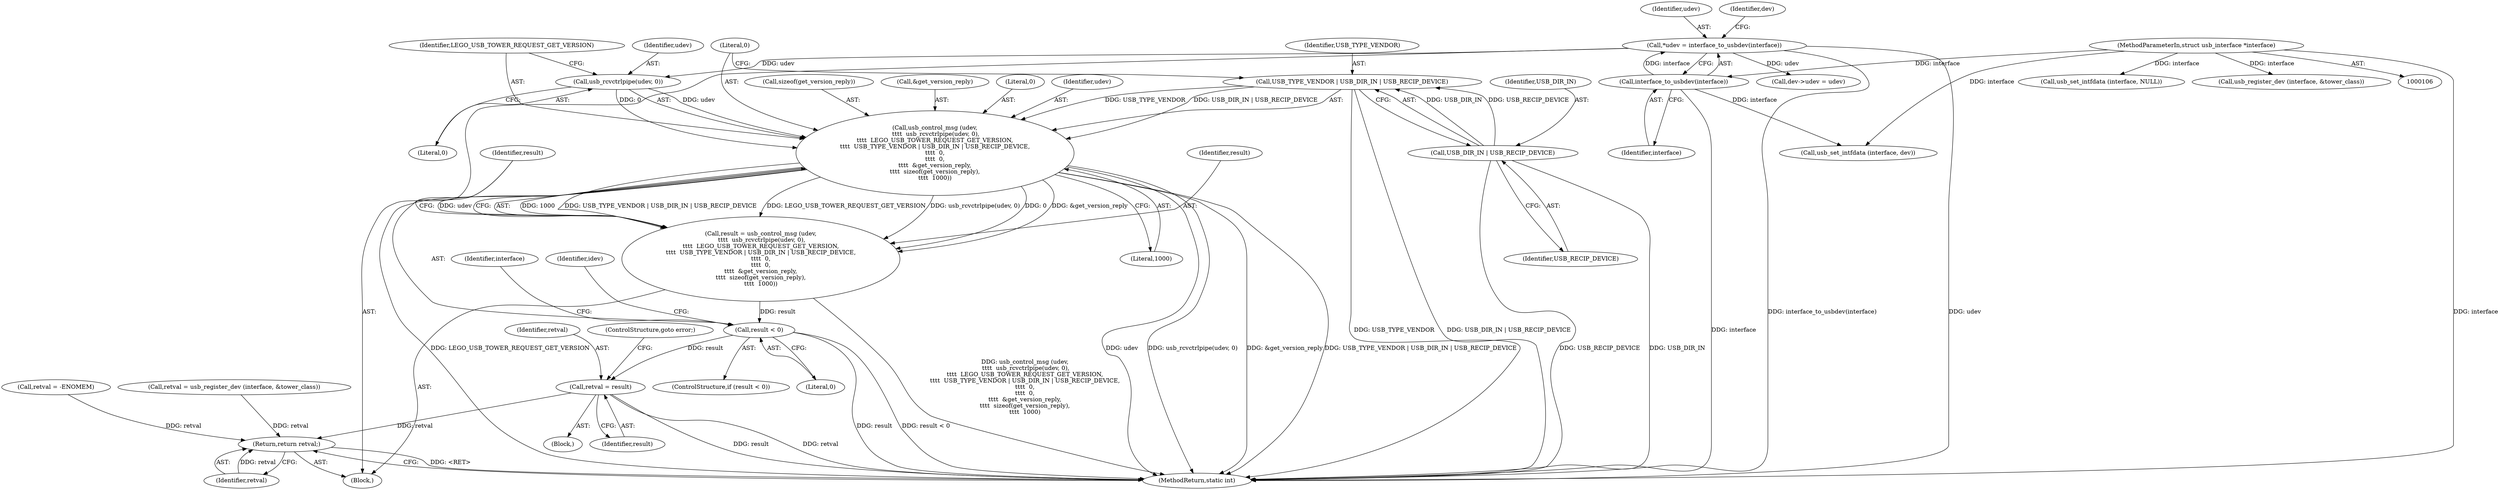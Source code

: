 digraph "0_linux_2fae9e5a7babada041e2e161699ade2447a01989@pointer" {
"1000410" [label="(Call,usb_control_msg (udev,\n \t\t\t\t  usb_rcvctrlpipe(udev, 0),\n\t\t\t\t  LEGO_USB_TOWER_REQUEST_GET_VERSION,\n\t\t\t\t  USB_TYPE_VENDOR | USB_DIR_IN | USB_RECIP_DEVICE,\n\t\t\t\t  0,\n\t\t\t\t  0,\n\t\t\t\t  &get_version_reply,\n\t\t\t\t  sizeof(get_version_reply),\n\t\t\t\t  1000))"];
"1000412" [label="(Call,usb_rcvctrlpipe(udev, 0))"];
"1000118" [label="(Call,*udev = interface_to_usbdev(interface))"];
"1000120" [label="(Call,interface_to_usbdev(interface))"];
"1000107" [label="(MethodParameterIn,struct usb_interface *interface)"];
"1000416" [label="(Call,USB_TYPE_VENDOR | USB_DIR_IN | USB_RECIP_DEVICE)"];
"1000418" [label="(Call,USB_DIR_IN | USB_RECIP_DEVICE)"];
"1000408" [label="(Call,result = usb_control_msg (udev,\n \t\t\t\t  usb_rcvctrlpipe(udev, 0),\n\t\t\t\t  LEGO_USB_TOWER_REQUEST_GET_VERSION,\n\t\t\t\t  USB_TYPE_VENDOR | USB_DIR_IN | USB_RECIP_DEVICE,\n\t\t\t\t  0,\n\t\t\t\t  0,\n\t\t\t\t  &get_version_reply,\n\t\t\t\t  sizeof(get_version_reply),\n\t\t\t\t  1000))"];
"1000429" [label="(Call,result < 0)"];
"1000436" [label="(Call,retval = result)"];
"1000503" [label="(Return,return retval;)"];
"1000438" [label="(Identifier,result)"];
"1000409" [label="(Identifier,result)"];
"1000119" [label="(Identifier,udev)"];
"1000417" [label="(Identifier,USB_TYPE_VENDOR)"];
"1000412" [label="(Call,usb_rcvctrlpipe(udev, 0))"];
"1000408" [label="(Call,result = usb_control_msg (udev,\n \t\t\t\t  usb_rcvctrlpipe(udev, 0),\n\t\t\t\t  LEGO_USB_TOWER_REQUEST_GET_VERSION,\n\t\t\t\t  USB_TYPE_VENDOR | USB_DIR_IN | USB_RECIP_DEVICE,\n\t\t\t\t  0,\n\t\t\t\t  0,\n\t\t\t\t  &get_version_reply,\n\t\t\t\t  sizeof(get_version_reply),\n\t\t\t\t  1000))"];
"1000443" [label="(Identifier,interface)"];
"1000504" [label="(Identifier,retval)"];
"1000118" [label="(Call,*udev = interface_to_usbdev(interface))"];
"1000436" [label="(Call,retval = result)"];
"1000456" [label="(Call,usb_set_intfdata (interface, dev))"];
"1000422" [label="(Literal,0)"];
"1000151" [label="(Call,dev->udev = udev)"];
"1000411" [label="(Identifier,udev)"];
"1000421" [label="(Literal,0)"];
"1000471" [label="(Call,usb_set_intfdata (interface, NULL))"];
"1000439" [label="(ControlStructure,goto error;)"];
"1000415" [label="(Identifier,LEGO_USB_TOWER_REQUEST_GET_VERSION)"];
"1000131" [label="(Call,retval = -ENOMEM)"];
"1000107" [label="(MethodParameterIn,struct usb_interface *interface)"];
"1000425" [label="(Call,sizeof(get_version_reply))"];
"1000413" [label="(Identifier,udev)"];
"1000431" [label="(Literal,0)"];
"1000429" [label="(Call,result < 0)"];
"1000423" [label="(Call,&get_version_reply)"];
"1000414" [label="(Literal,0)"];
"1000427" [label="(Literal,1000)"];
"1000437" [label="(Identifier,retval)"];
"1000120" [label="(Call,interface_to_usbdev(interface))"];
"1000461" [label="(Call,usb_register_dev (interface, &tower_class))"];
"1000420" [label="(Identifier,USB_RECIP_DEVICE)"];
"1000430" [label="(Identifier,result)"];
"1000419" [label="(Identifier,USB_DIR_IN)"];
"1000410" [label="(Call,usb_control_msg (udev,\n \t\t\t\t  usb_rcvctrlpipe(udev, 0),\n\t\t\t\t  LEGO_USB_TOWER_REQUEST_GET_VERSION,\n\t\t\t\t  USB_TYPE_VENDOR | USB_DIR_IN | USB_RECIP_DEVICE,\n\t\t\t\t  0,\n\t\t\t\t  0,\n\t\t\t\t  &get_version_reply,\n\t\t\t\t  sizeof(get_version_reply),\n\t\t\t\t  1000))"];
"1000505" [label="(MethodReturn,static int)"];
"1000432" [label="(Block,)"];
"1000459" [label="(Call,retval = usb_register_dev (interface, &tower_class))"];
"1000434" [label="(Identifier,idev)"];
"1000121" [label="(Identifier,interface)"];
"1000416" [label="(Call,USB_TYPE_VENDOR | USB_DIR_IN | USB_RECIP_DEVICE)"];
"1000503" [label="(Return,return retval;)"];
"1000109" [label="(Block,)"];
"1000428" [label="(ControlStructure,if (result < 0))"];
"1000418" [label="(Call,USB_DIR_IN | USB_RECIP_DEVICE)"];
"1000124" [label="(Identifier,dev)"];
"1000410" -> "1000408"  [label="AST: "];
"1000410" -> "1000427"  [label="CFG: "];
"1000411" -> "1000410"  [label="AST: "];
"1000412" -> "1000410"  [label="AST: "];
"1000415" -> "1000410"  [label="AST: "];
"1000416" -> "1000410"  [label="AST: "];
"1000421" -> "1000410"  [label="AST: "];
"1000422" -> "1000410"  [label="AST: "];
"1000423" -> "1000410"  [label="AST: "];
"1000425" -> "1000410"  [label="AST: "];
"1000427" -> "1000410"  [label="AST: "];
"1000408" -> "1000410"  [label="CFG: "];
"1000410" -> "1000505"  [label="DDG: udev"];
"1000410" -> "1000505"  [label="DDG: usb_rcvctrlpipe(udev, 0)"];
"1000410" -> "1000505"  [label="DDG: &get_version_reply"];
"1000410" -> "1000505"  [label="DDG: USB_TYPE_VENDOR | USB_DIR_IN | USB_RECIP_DEVICE"];
"1000410" -> "1000505"  [label="DDG: LEGO_USB_TOWER_REQUEST_GET_VERSION"];
"1000410" -> "1000408"  [label="DDG: 1000"];
"1000410" -> "1000408"  [label="DDG: USB_TYPE_VENDOR | USB_DIR_IN | USB_RECIP_DEVICE"];
"1000410" -> "1000408"  [label="DDG: LEGO_USB_TOWER_REQUEST_GET_VERSION"];
"1000410" -> "1000408"  [label="DDG: usb_rcvctrlpipe(udev, 0)"];
"1000410" -> "1000408"  [label="DDG: 0"];
"1000410" -> "1000408"  [label="DDG: &get_version_reply"];
"1000410" -> "1000408"  [label="DDG: udev"];
"1000412" -> "1000410"  [label="DDG: udev"];
"1000412" -> "1000410"  [label="DDG: 0"];
"1000416" -> "1000410"  [label="DDG: USB_TYPE_VENDOR"];
"1000416" -> "1000410"  [label="DDG: USB_DIR_IN | USB_RECIP_DEVICE"];
"1000412" -> "1000414"  [label="CFG: "];
"1000413" -> "1000412"  [label="AST: "];
"1000414" -> "1000412"  [label="AST: "];
"1000415" -> "1000412"  [label="CFG: "];
"1000118" -> "1000412"  [label="DDG: udev"];
"1000118" -> "1000109"  [label="AST: "];
"1000118" -> "1000120"  [label="CFG: "];
"1000119" -> "1000118"  [label="AST: "];
"1000120" -> "1000118"  [label="AST: "];
"1000124" -> "1000118"  [label="CFG: "];
"1000118" -> "1000505"  [label="DDG: interface_to_usbdev(interface)"];
"1000118" -> "1000505"  [label="DDG: udev"];
"1000120" -> "1000118"  [label="DDG: interface"];
"1000118" -> "1000151"  [label="DDG: udev"];
"1000120" -> "1000121"  [label="CFG: "];
"1000121" -> "1000120"  [label="AST: "];
"1000120" -> "1000505"  [label="DDG: interface"];
"1000107" -> "1000120"  [label="DDG: interface"];
"1000120" -> "1000456"  [label="DDG: interface"];
"1000107" -> "1000106"  [label="AST: "];
"1000107" -> "1000505"  [label="DDG: interface"];
"1000107" -> "1000456"  [label="DDG: interface"];
"1000107" -> "1000461"  [label="DDG: interface"];
"1000107" -> "1000471"  [label="DDG: interface"];
"1000416" -> "1000418"  [label="CFG: "];
"1000417" -> "1000416"  [label="AST: "];
"1000418" -> "1000416"  [label="AST: "];
"1000421" -> "1000416"  [label="CFG: "];
"1000416" -> "1000505"  [label="DDG: USB_DIR_IN | USB_RECIP_DEVICE"];
"1000416" -> "1000505"  [label="DDG: USB_TYPE_VENDOR"];
"1000418" -> "1000416"  [label="DDG: USB_DIR_IN"];
"1000418" -> "1000416"  [label="DDG: USB_RECIP_DEVICE"];
"1000418" -> "1000420"  [label="CFG: "];
"1000419" -> "1000418"  [label="AST: "];
"1000420" -> "1000418"  [label="AST: "];
"1000418" -> "1000505"  [label="DDG: USB_RECIP_DEVICE"];
"1000418" -> "1000505"  [label="DDG: USB_DIR_IN"];
"1000408" -> "1000109"  [label="AST: "];
"1000409" -> "1000408"  [label="AST: "];
"1000430" -> "1000408"  [label="CFG: "];
"1000408" -> "1000505"  [label="DDG: usb_control_msg (udev,\n \t\t\t\t  usb_rcvctrlpipe(udev, 0),\n\t\t\t\t  LEGO_USB_TOWER_REQUEST_GET_VERSION,\n\t\t\t\t  USB_TYPE_VENDOR | USB_DIR_IN | USB_RECIP_DEVICE,\n\t\t\t\t  0,\n\t\t\t\t  0,\n\t\t\t\t  &get_version_reply,\n\t\t\t\t  sizeof(get_version_reply),\n\t\t\t\t  1000)"];
"1000408" -> "1000429"  [label="DDG: result"];
"1000429" -> "1000428"  [label="AST: "];
"1000429" -> "1000431"  [label="CFG: "];
"1000430" -> "1000429"  [label="AST: "];
"1000431" -> "1000429"  [label="AST: "];
"1000434" -> "1000429"  [label="CFG: "];
"1000443" -> "1000429"  [label="CFG: "];
"1000429" -> "1000505"  [label="DDG: result"];
"1000429" -> "1000505"  [label="DDG: result < 0"];
"1000429" -> "1000436"  [label="DDG: result"];
"1000436" -> "1000432"  [label="AST: "];
"1000436" -> "1000438"  [label="CFG: "];
"1000437" -> "1000436"  [label="AST: "];
"1000438" -> "1000436"  [label="AST: "];
"1000439" -> "1000436"  [label="CFG: "];
"1000436" -> "1000505"  [label="DDG: retval"];
"1000436" -> "1000505"  [label="DDG: result"];
"1000436" -> "1000503"  [label="DDG: retval"];
"1000503" -> "1000109"  [label="AST: "];
"1000503" -> "1000504"  [label="CFG: "];
"1000504" -> "1000503"  [label="AST: "];
"1000505" -> "1000503"  [label="CFG: "];
"1000503" -> "1000505"  [label="DDG: <RET>"];
"1000504" -> "1000503"  [label="DDG: retval"];
"1000459" -> "1000503"  [label="DDG: retval"];
"1000131" -> "1000503"  [label="DDG: retval"];
}
